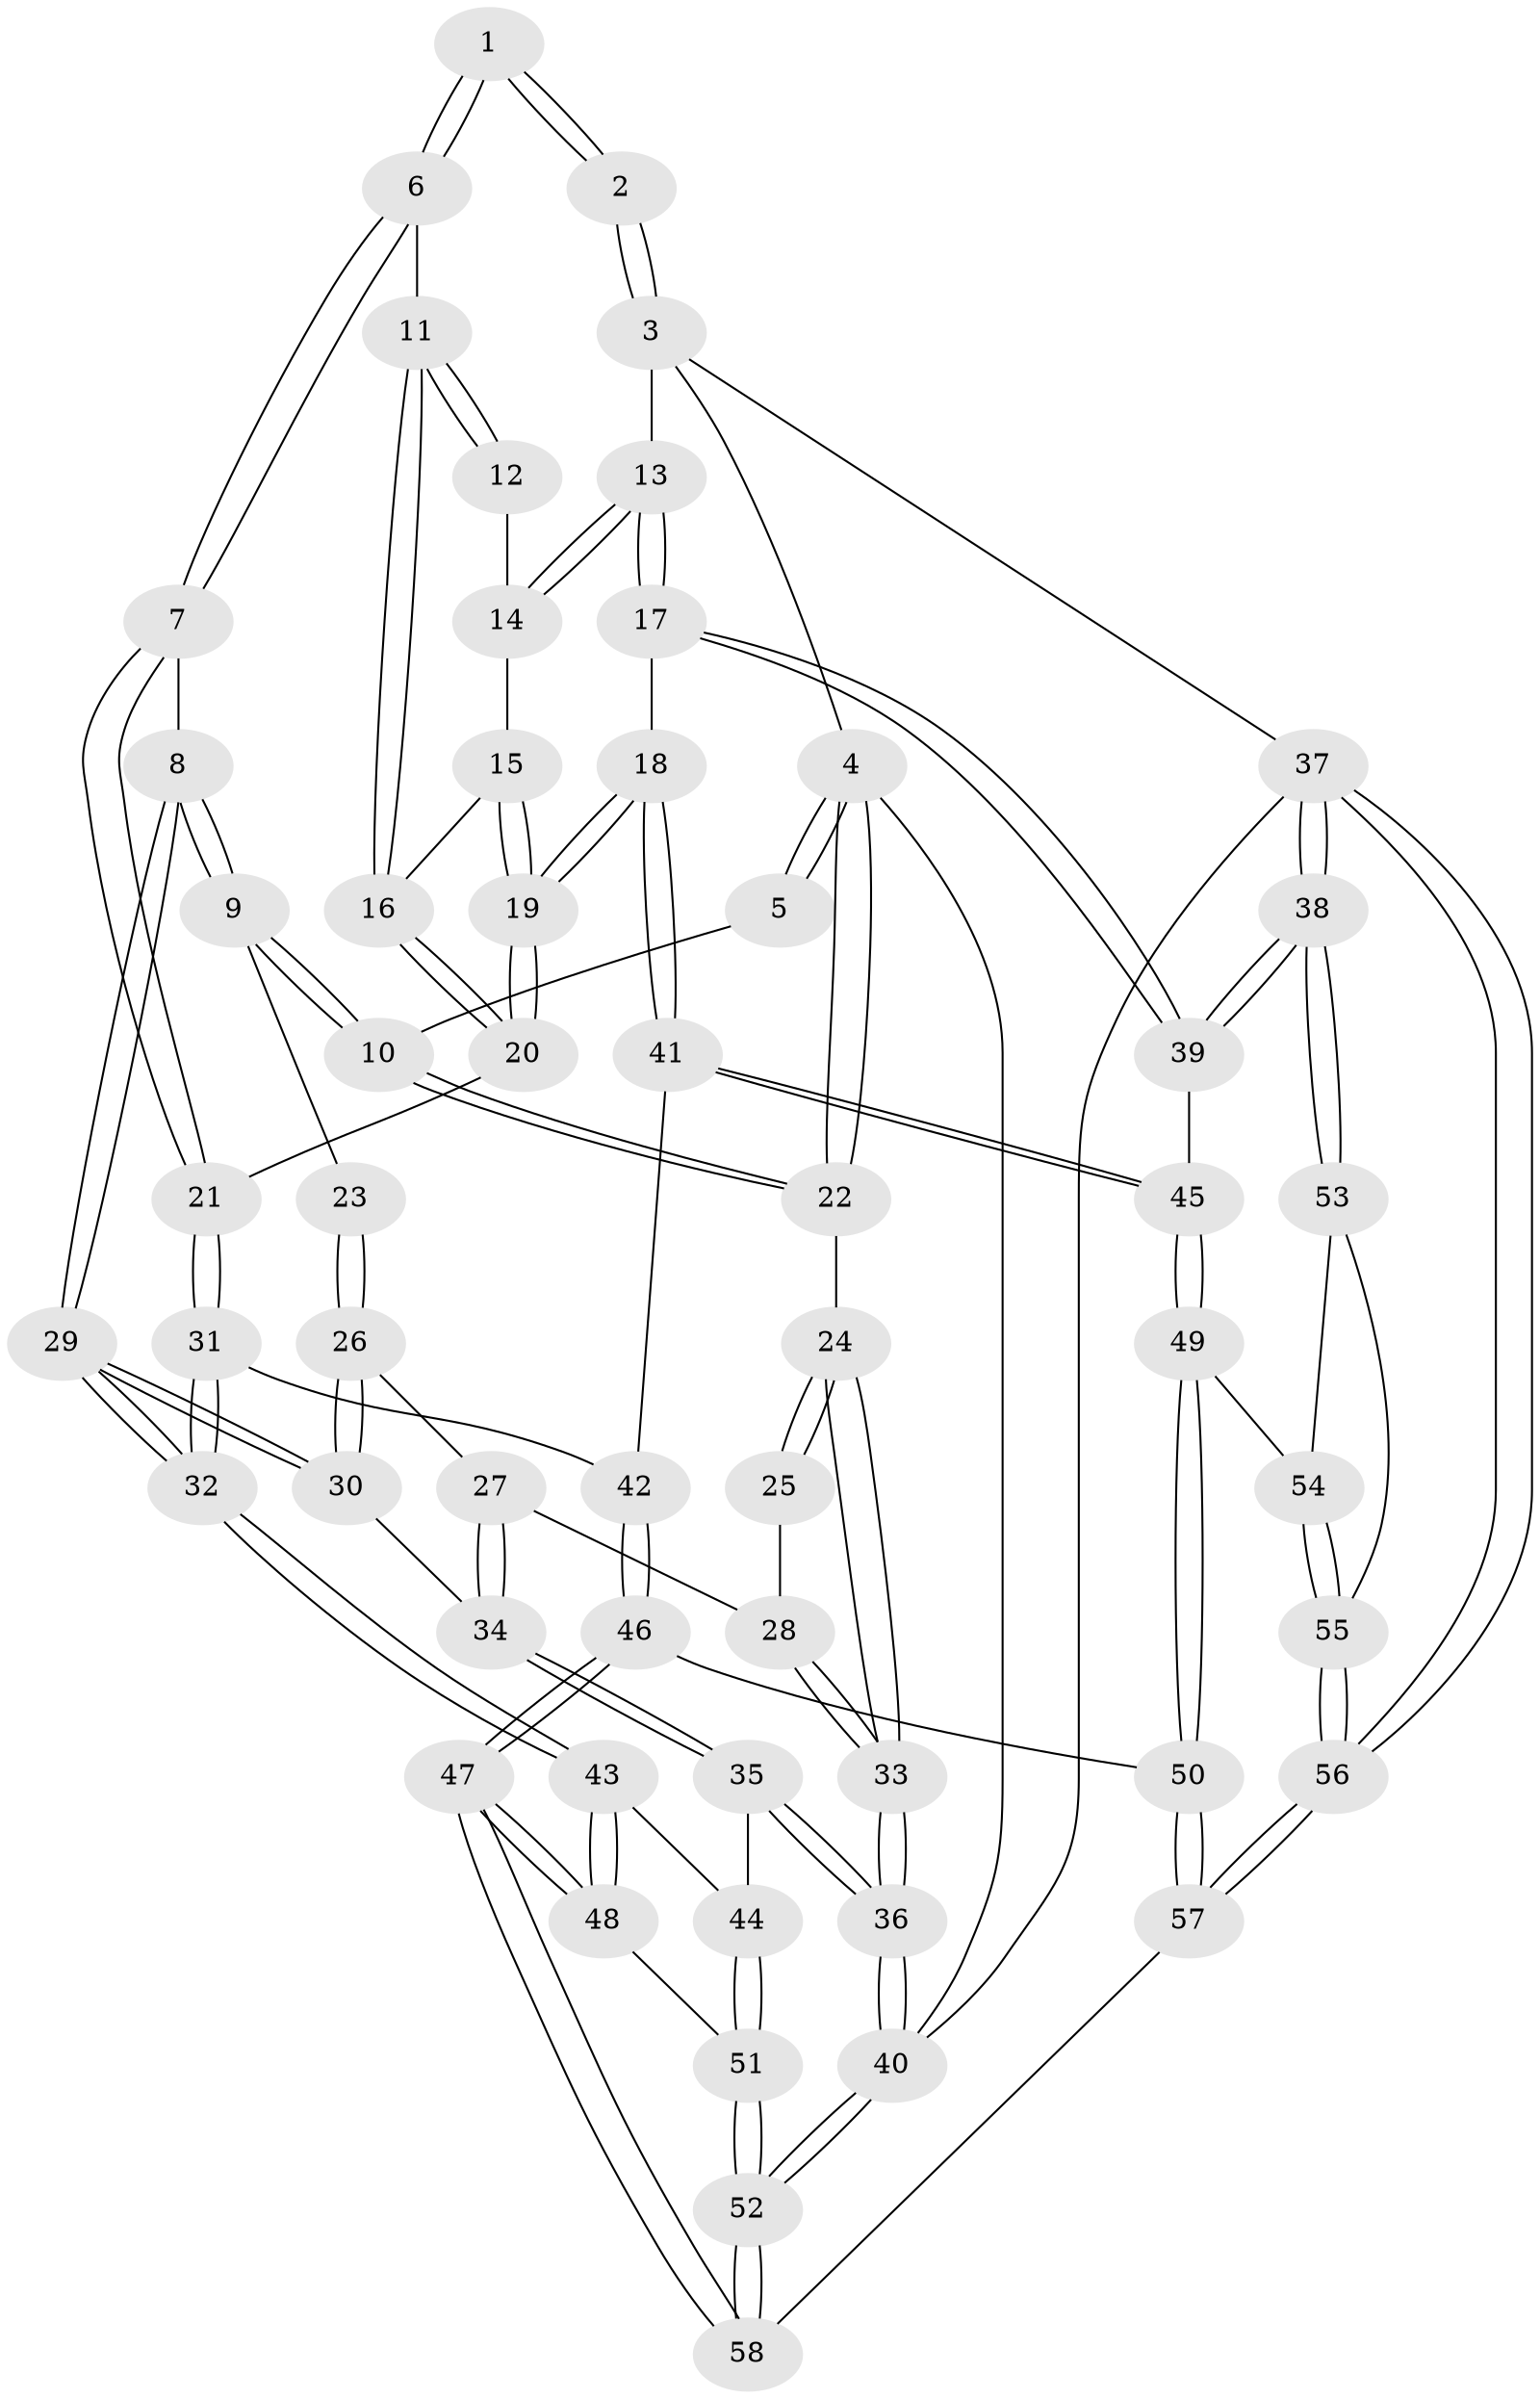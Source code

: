 // Generated by graph-tools (version 1.1) at 2025/27/03/15/25 16:27:56]
// undirected, 58 vertices, 142 edges
graph export_dot {
graph [start="1"]
  node [color=gray90,style=filled];
  1 [pos="+0.6087689869319677+0"];
  2 [pos="+1+0"];
  3 [pos="+1+0"];
  4 [pos="+0+0"];
  5 [pos="+0.3712416102315144+0"];
  6 [pos="+0.6323955742006268+0.1741134676491291"];
  7 [pos="+0.4336978654253422+0.26106287301696474"];
  8 [pos="+0.4182197741812026+0.25453804434979477"];
  9 [pos="+0.3644563320204167+0.2227106676044715"];
  10 [pos="+0.3622782656916915+0.19568888227405967"];
  11 [pos="+0.6535402134545465+0.18134682836494817"];
  12 [pos="+0.7521670345123629+0.1286504528369798"];
  13 [pos="+1+0"];
  14 [pos="+0.8130487558274485+0.20917188187503008"];
  15 [pos="+0.8120825980238241+0.21103565375256061"];
  16 [pos="+0.6763778212489777+0.21234335687603442"];
  17 [pos="+1+0.3674620784229673"];
  18 [pos="+0.8067319937573342+0.44189501635854245"];
  19 [pos="+0.7837263197953597+0.4204019920968852"];
  20 [pos="+0.769977680189919+0.4126825868272436"];
  21 [pos="+0.5216985431063909+0.3853337067163728"];
  22 [pos="+0+0"];
  23 [pos="+0.3291452728193256+0.24240118294778826"];
  24 [pos="+0+0.273172663066994"];
  25 [pos="+0.3092709995321586+0.2476222122249481"];
  26 [pos="+0.29691945071661513+0.405917289007806"];
  27 [pos="+0.20614083180038595+0.4599917534222776"];
  28 [pos="+0.18879991160689477+0.4393580451010708"];
  29 [pos="+0.3334651726984366+0.5854312080487372"];
  30 [pos="+0.2973341890536659+0.5251413051070233"];
  31 [pos="+0.4844446594000546+0.5674078748562863"];
  32 [pos="+0.3447240053972171+0.6171631269925174"];
  33 [pos="+0+0.406215279612736"];
  34 [pos="+0.21433643924692822+0.4764074789392909"];
  35 [pos="+0.07350321547744598+0.6304525726949366"];
  36 [pos="+0+0.6079063811591371"];
  37 [pos="+1+1"];
  38 [pos="+1+0.9014199634975266"];
  39 [pos="+1+0.6072678477731903"];
  40 [pos="+0+1"];
  41 [pos="+0.7904685714883438+0.4960366949217092"];
  42 [pos="+0.5353842401702524+0.598703396406056"];
  43 [pos="+0.3313523009635457+0.6374528605308815"];
  44 [pos="+0.19446056614044255+0.6688254286249316"];
  45 [pos="+0.8028880773790611+0.7287724447876511"];
  46 [pos="+0.6327305573341342+0.7806213042570427"];
  47 [pos="+0.43686515631698314+0.8673024521135734"];
  48 [pos="+0.41396440913285143+0.849352117064031"];
  49 [pos="+0.7919977647239806+0.7551111712769191"];
  50 [pos="+0.7170651121588005+0.7987733341607145"];
  51 [pos="+0.1944351373661031+0.8858852462785307"];
  52 [pos="+0+1"];
  53 [pos="+1+0.8556048575989809"];
  54 [pos="+0.8386026036840682+0.7899469388008493"];
  55 [pos="+0.9031883187424999+0.9533802643301067"];
  56 [pos="+0.9193690242179748+1"];
  57 [pos="+0.7132173887357636+1"];
  58 [pos="+0.4470243161248978+1"];
  1 -- 2;
  1 -- 2;
  1 -- 6;
  1 -- 6;
  2 -- 3;
  2 -- 3;
  3 -- 4;
  3 -- 13;
  3 -- 37;
  4 -- 5;
  4 -- 5;
  4 -- 22;
  4 -- 22;
  4 -- 40;
  5 -- 10;
  6 -- 7;
  6 -- 7;
  6 -- 11;
  7 -- 8;
  7 -- 21;
  7 -- 21;
  8 -- 9;
  8 -- 9;
  8 -- 29;
  8 -- 29;
  9 -- 10;
  9 -- 10;
  9 -- 23;
  10 -- 22;
  10 -- 22;
  11 -- 12;
  11 -- 12;
  11 -- 16;
  11 -- 16;
  12 -- 14;
  13 -- 14;
  13 -- 14;
  13 -- 17;
  13 -- 17;
  14 -- 15;
  15 -- 16;
  15 -- 19;
  15 -- 19;
  16 -- 20;
  16 -- 20;
  17 -- 18;
  17 -- 39;
  17 -- 39;
  18 -- 19;
  18 -- 19;
  18 -- 41;
  18 -- 41;
  19 -- 20;
  19 -- 20;
  20 -- 21;
  21 -- 31;
  21 -- 31;
  22 -- 24;
  23 -- 26;
  23 -- 26;
  24 -- 25;
  24 -- 25;
  24 -- 33;
  24 -- 33;
  25 -- 28;
  26 -- 27;
  26 -- 30;
  26 -- 30;
  27 -- 28;
  27 -- 34;
  27 -- 34;
  28 -- 33;
  28 -- 33;
  29 -- 30;
  29 -- 30;
  29 -- 32;
  29 -- 32;
  30 -- 34;
  31 -- 32;
  31 -- 32;
  31 -- 42;
  32 -- 43;
  32 -- 43;
  33 -- 36;
  33 -- 36;
  34 -- 35;
  34 -- 35;
  35 -- 36;
  35 -- 36;
  35 -- 44;
  36 -- 40;
  36 -- 40;
  37 -- 38;
  37 -- 38;
  37 -- 56;
  37 -- 56;
  37 -- 40;
  38 -- 39;
  38 -- 39;
  38 -- 53;
  38 -- 53;
  39 -- 45;
  40 -- 52;
  40 -- 52;
  41 -- 42;
  41 -- 45;
  41 -- 45;
  42 -- 46;
  42 -- 46;
  43 -- 44;
  43 -- 48;
  43 -- 48;
  44 -- 51;
  44 -- 51;
  45 -- 49;
  45 -- 49;
  46 -- 47;
  46 -- 47;
  46 -- 50;
  47 -- 48;
  47 -- 48;
  47 -- 58;
  47 -- 58;
  48 -- 51;
  49 -- 50;
  49 -- 50;
  49 -- 54;
  50 -- 57;
  50 -- 57;
  51 -- 52;
  51 -- 52;
  52 -- 58;
  52 -- 58;
  53 -- 54;
  53 -- 55;
  54 -- 55;
  54 -- 55;
  55 -- 56;
  55 -- 56;
  56 -- 57;
  56 -- 57;
  57 -- 58;
}
